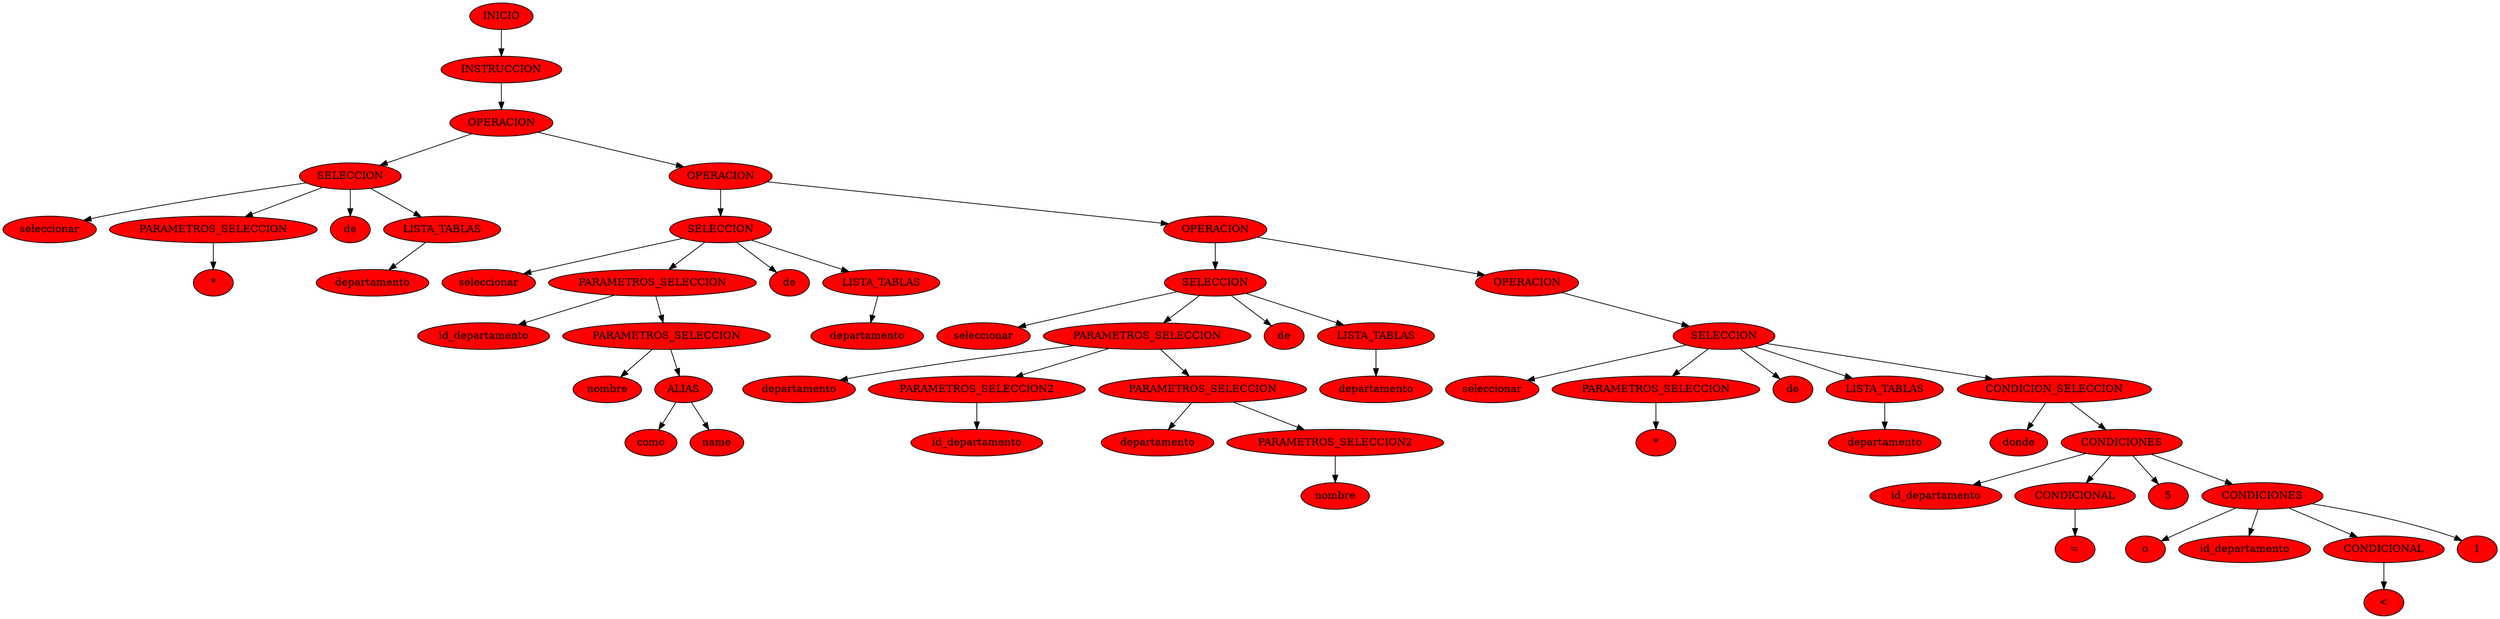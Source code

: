  digraph G {
     rankdir=TB;  node[ shape=oval,  style=filled ,fillcolor=red, fontcolor=black, color=black];  
edge[color=black] 

"0" [label="INICIO"]"1" [label=""]"0" -> "1""1" [label="INSTRUCCION"]"2" [label=""]"1" -> "2""2" [label="OPERACION"]"3" [label=""]"2" -> "3""3" [label="SELECCION"]"4" [label="seleccionar"]"3" -> "4""3" [label="SELECCION"]"5" [label=""]"3" -> "5""5" [label="PARAMETROS_SELECCION"]"6" [label="*"]"5" -> "6""3" [label="SELECCION"]"7" [label="de"]"3" -> "7""3" [label="SELECCION"]"8" [label=""]"3" -> "8""8" [label="LISTA_TABLAS"]"9" [label="departamento"]"8" -> "9""2" [label="OPERACION"]"10" [label=""]"2" -> "10""10" [label="OPERACION"]"11" [label=""]"10" -> "11""11" [label="SELECCION"]"12" [label="seleccionar"]"11" -> "12""11" [label="SELECCION"]"13" [label=""]"11" -> "13""13" [label="PARAMETROS_SELECCION"]"14" [label="id_departamento"]"13" -> "14""13" [label="PARAMETROS_SELECCION"]"15" [label=""]"13" -> "15""15" [label="PARAMETROS_SELECCION"]"16" [label="nombre"]"15" -> "16""15" [label="PARAMETROS_SELECCION"]"17" [label=""]"15" -> "17""17" [label="ALIAS"]"18" [label="como"]"17" -> "18""17" [label="ALIAS"]"19" [label="name"]"17" -> "19""11" [label="SELECCION"]"20" [label="de"]"11" -> "20""11" [label="SELECCION"]"21" [label=""]"11" -> "21""21" [label="LISTA_TABLAS"]"22" [label="departamento"]"21" -> "22""10" [label="OPERACION"]"23" [label=""]"10" -> "23""23" [label="OPERACION"]"24" [label=""]"23" -> "24""24" [label="SELECCION"]"25" [label="seleccionar"]"24" -> "25""24" [label="SELECCION"]"26" [label=""]"24" -> "26""26" [label="PARAMETROS_SELECCION"]"27" [label="departamento"]"26" -> "27""26" [label="PARAMETROS_SELECCION"]"28" [label=""]"26" -> "28""28" [label="PARAMETROS_SELECCION2"]"29" [label="id_departamento"]"28" -> "29""26" [label="PARAMETROS_SELECCION"]"30" [label=""]"26" -> "30""30" [label="PARAMETROS_SELECCION"]"31" [label="departamento"]"30" -> "31""30" [label="PARAMETROS_SELECCION"]"32" [label=""]"30" -> "32""32" [label="PARAMETROS_SELECCION2"]"33" [label="nombre"]"32" -> "33""24" [label="SELECCION"]"34" [label="de"]"24" -> "34""24" [label="SELECCION"]"35" [label=""]"24" -> "35""35" [label="LISTA_TABLAS"]"36" [label="departamento"]"35" -> "36""23" [label="OPERACION"]"37" [label=""]"23" -> "37""37" [label="OPERACION"]"38" [label=""]"37" -> "38""38" [label="SELECCION"]"39" [label="seleccionar"]"38" -> "39""38" [label="SELECCION"]"40" [label=""]"38" -> "40""40" [label="PARAMETROS_SELECCION"]"41" [label="*"]"40" -> "41""38" [label="SELECCION"]"42" [label="de"]"38" -> "42""38" [label="SELECCION"]"43" [label=""]"38" -> "43""43" [label="LISTA_TABLAS"]"44" [label="departamento"]"43" -> "44""38" [label="SELECCION"]"45" [label=""]"38" -> "45""45" [label="CONDICION_SELECCION"]"46" [label="donde"]"45" -> "46""45" [label="CONDICION_SELECCION"]"47" [label=""]"45" -> "47""47" [label="CONDICIONES"]"48" [label="id_departamento"]"47" -> "48""47" [label="CONDICIONES"]"49" [label=""]"47" -> "49""49" [label="CONDICIONAL"]"50" [label="="]"49" -> "50""47" [label="CONDICIONES"]"51" [label="5"]"47" -> "51""47" [label="CONDICIONES"]"52" [label=""]"47" -> "52""52" [label="CONDICIONES"]"53" [label="o"]"52" -> "53""52" [label="CONDICIONES"]"54" [label="id_departamento"]"52" -> "54""52" [label="CONDICIONES"]"55" [label=""]"52" -> "55""55" [label="CONDICIONAL"]"56" [label="<"]"55" -> "56""52" [label="CONDICIONES"]"57" [label="1"]"52" -> "57"

}
